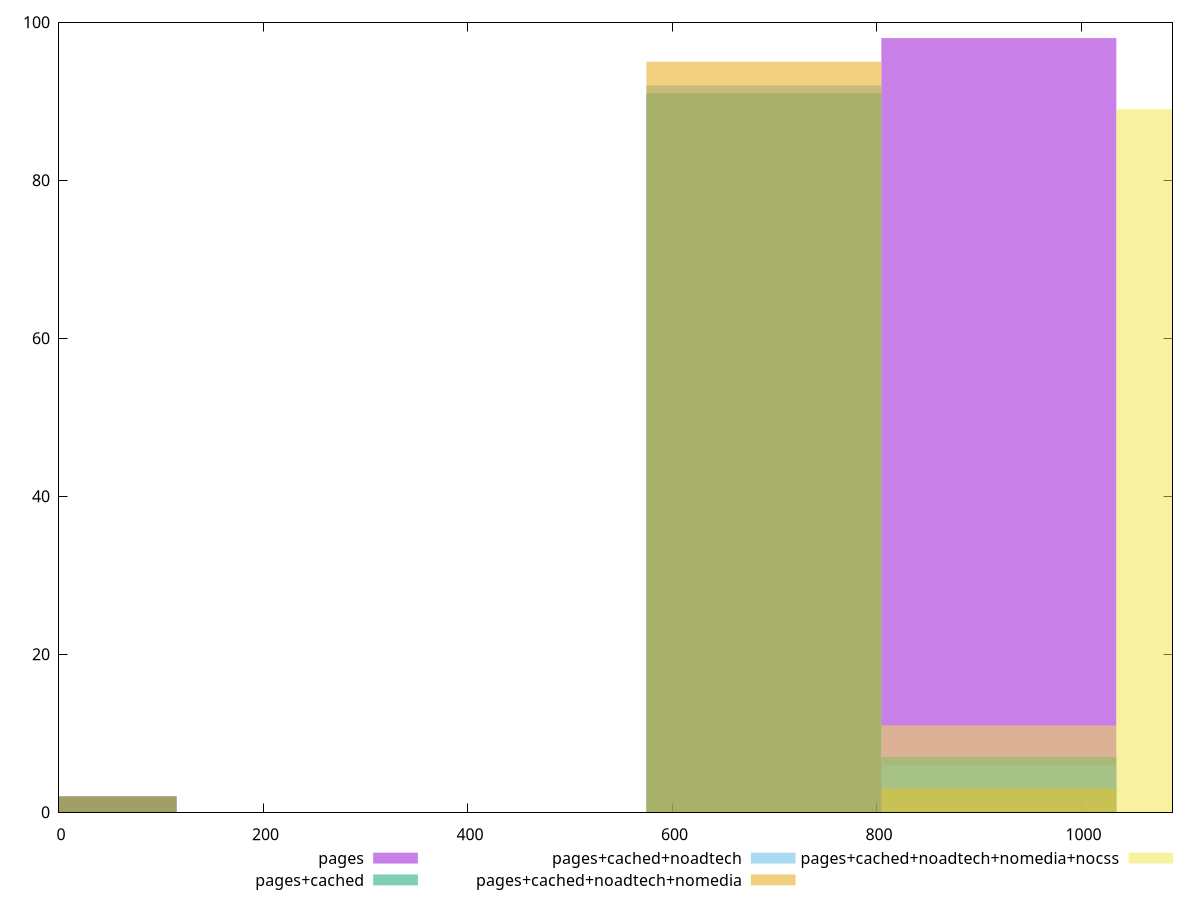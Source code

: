 reset

$pages <<EOF
0 2
919.1643082420237 98
EOF

$pagesCached <<EOF
0 2
689.3732311815178 91
919.1643082420237 7
EOF

$pagesCachedNoadtech <<EOF
0 2
689.3732311815178 92
919.1643082420237 6
EOF

$pagesCachedNoadtechNomedia <<EOF
0 2
689.3732311815178 95
919.1643082420237 3
EOF

$pagesCachedNoadtechNomediaNocss <<EOF
1148.9553853025295 89
919.1643082420237 11
EOF

set key outside below
set boxwidth 229.79107706050593
set xrange [0:1089]
set yrange [0:100]
set trange [0:100]
set style fill transparent solid 0.5 noborder
set terminal svg size 640, 530 enhanced background rgb 'white'
set output "report_00017_2021-02-10T15-08-03.406Z/uses-rel-preload/comparison/histogram/all_raw.svg"

plot $pages title "pages" with boxes, \
     $pagesCached title "pages+cached" with boxes, \
     $pagesCachedNoadtech title "pages+cached+noadtech" with boxes, \
     $pagesCachedNoadtechNomedia title "pages+cached+noadtech+nomedia" with boxes, \
     $pagesCachedNoadtechNomediaNocss title "pages+cached+noadtech+nomedia+nocss" with boxes

reset
